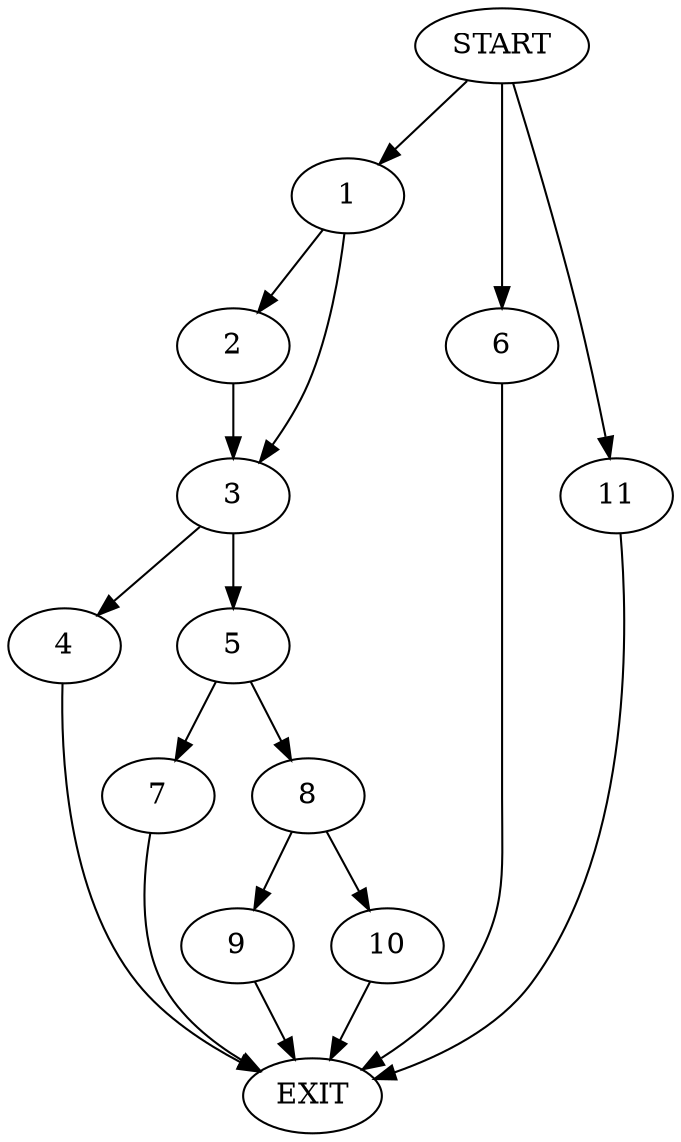 digraph {
0 [label="START"]
12 [label="EXIT"]
0 -> 1
1 -> 2
1 -> 3
2 -> 3
3 -> 4
3 -> 5
0 -> 6
6 -> 12
4 -> 12
5 -> 7
5 -> 8
8 -> 9
8 -> 10
7 -> 12
10 -> 12
9 -> 12
0 -> 11
11 -> 12
}
